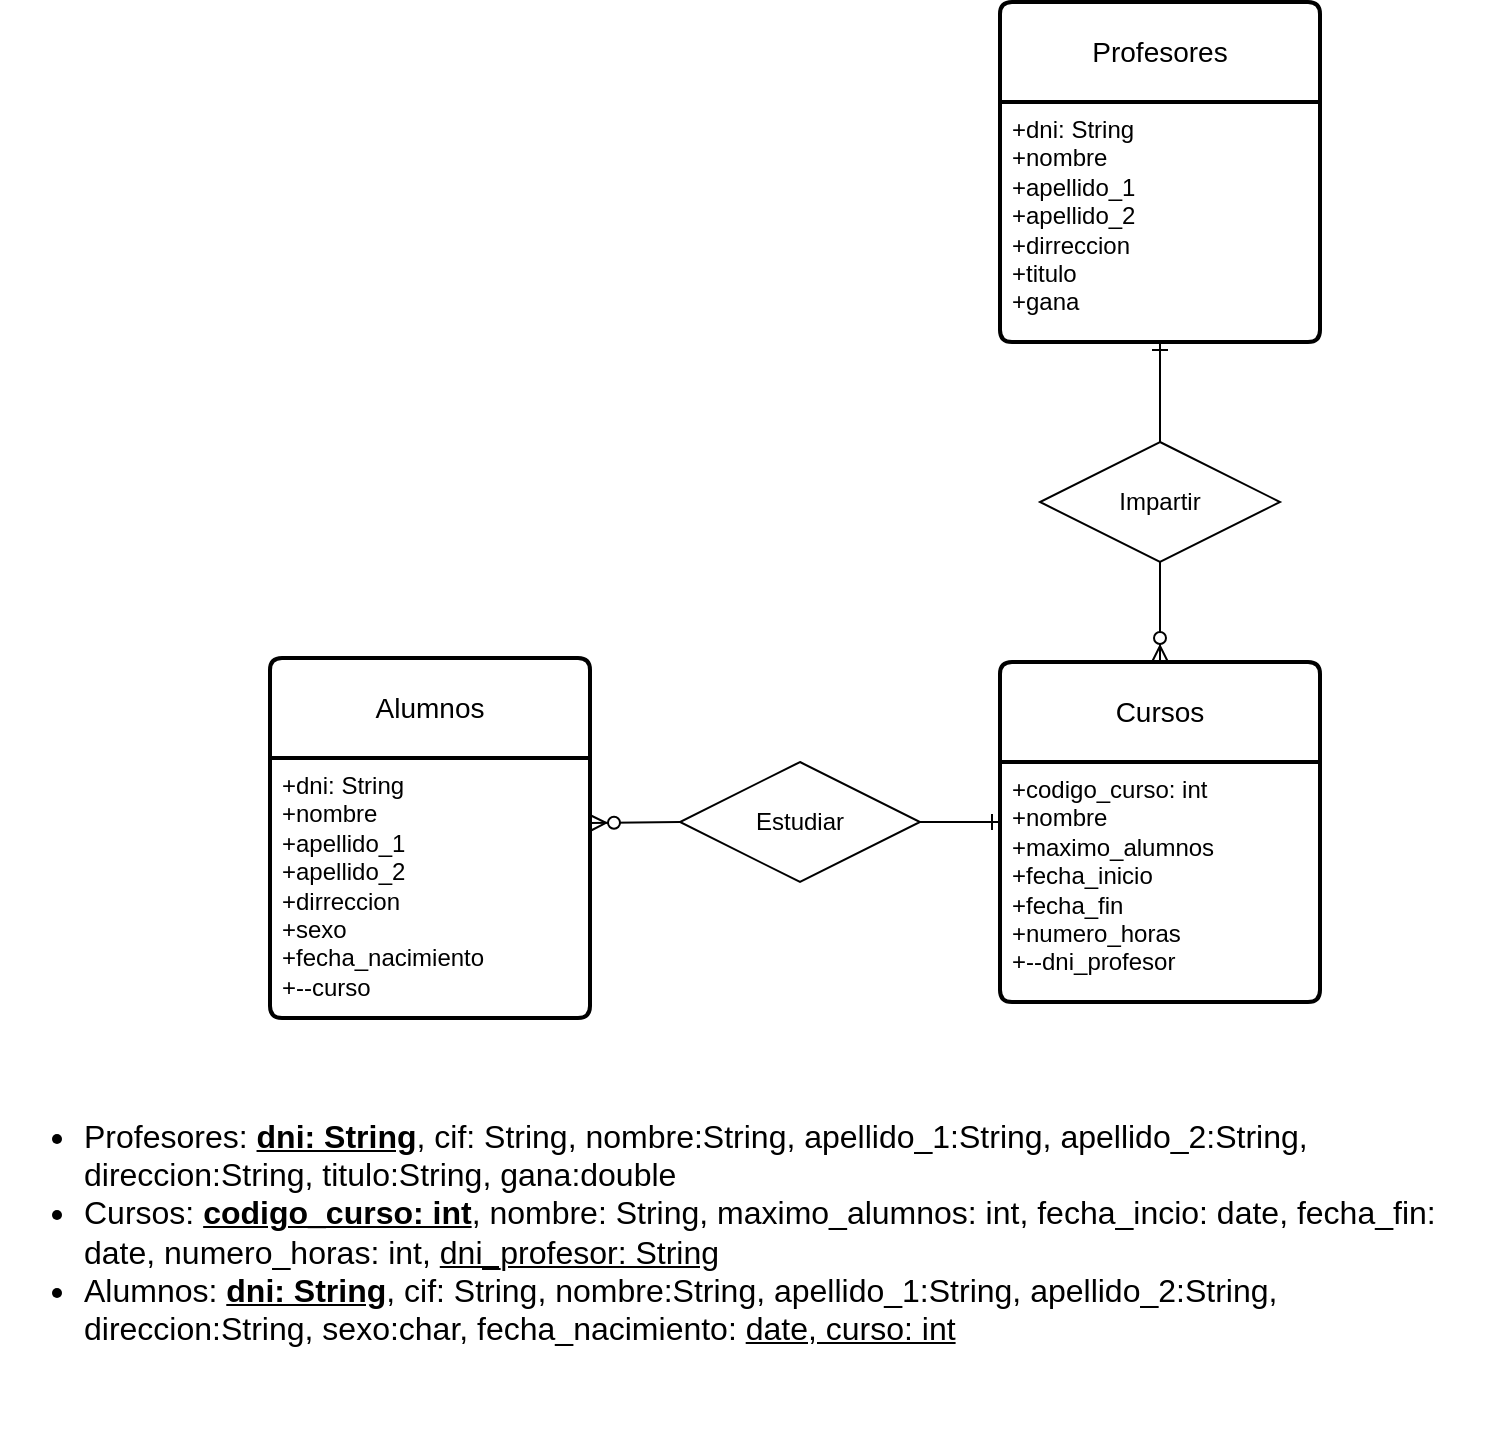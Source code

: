 <mxfile version="22.0.5" type="github">
  <diagram id="R2lEEEUBdFMjLlhIrx00" name="Page-1">
    <mxGraphModel dx="1843" dy="774" grid="1" gridSize="10" guides="1" tooltips="1" connect="1" arrows="1" fold="1" page="1" pageScale="1" pageWidth="850" pageHeight="1100" math="0" shadow="0" extFonts="Permanent Marker^https://fonts.googleapis.com/css?family=Permanent+Marker">
      <root>
        <mxCell id="0" />
        <mxCell id="1" parent="0" />
        <mxCell id="aaNarSgUFvnBXzpEQc9T-1" value="Alumnos" style="swimlane;childLayout=stackLayout;horizontal=1;startSize=50;horizontalStack=0;rounded=1;fontSize=14;fontStyle=0;strokeWidth=2;resizeParent=0;resizeLast=1;shadow=0;dashed=0;align=center;arcSize=4;whiteSpace=wrap;html=1;" parent="1" vertex="1">
          <mxGeometry x="185" y="388" width="160" height="180" as="geometry" />
        </mxCell>
        <mxCell id="aaNarSgUFvnBXzpEQc9T-2" value="+dni: String&lt;br&gt;+nombre&lt;br&gt;+apellido_1&lt;br&gt;+apellido_2&lt;br&gt;+dirreccion&lt;br&gt;+sexo&lt;br&gt;+fecha_nacimiento&lt;br&gt;+--curso" style="align=left;strokeColor=none;fillColor=none;spacingLeft=4;fontSize=12;verticalAlign=top;resizable=0;rotatable=0;part=1;html=1;" parent="aaNarSgUFvnBXzpEQc9T-1" vertex="1">
          <mxGeometry y="50" width="160" height="130" as="geometry" />
        </mxCell>
        <mxCell id="aaNarSgUFvnBXzpEQc9T-3" value="Cursos" style="swimlane;childLayout=stackLayout;horizontal=1;startSize=50;horizontalStack=0;rounded=1;fontSize=14;fontStyle=0;strokeWidth=2;resizeParent=0;resizeLast=1;shadow=0;dashed=0;align=center;arcSize=4;whiteSpace=wrap;html=1;" parent="1" vertex="1">
          <mxGeometry x="550" y="390" width="160" height="170" as="geometry" />
        </mxCell>
        <mxCell id="aaNarSgUFvnBXzpEQc9T-4" value="+codigo_curso: int&lt;br&gt;+nombre&lt;br&gt;+maximo_alumnos&lt;br&gt;+fecha_inicio&lt;br&gt;+fecha_fin&lt;br&gt;+numero_horas&lt;br&gt;+--dni_profesor" style="align=left;strokeColor=none;fillColor=none;spacingLeft=4;fontSize=12;verticalAlign=top;resizable=0;rotatable=0;part=1;html=1;" parent="aaNarSgUFvnBXzpEQc9T-3" vertex="1">
          <mxGeometry y="50" width="160" height="120" as="geometry" />
        </mxCell>
        <mxCell id="aaNarSgUFvnBXzpEQc9T-5" value="Profesores" style="swimlane;childLayout=stackLayout;horizontal=1;startSize=50;horizontalStack=0;rounded=1;fontSize=14;fontStyle=0;strokeWidth=2;resizeParent=0;resizeLast=1;shadow=0;dashed=0;align=center;arcSize=4;whiteSpace=wrap;html=1;" parent="1" vertex="1">
          <mxGeometry x="550" y="60" width="160" height="170" as="geometry" />
        </mxCell>
        <mxCell id="aaNarSgUFvnBXzpEQc9T-6" value="+dni: String&lt;br style=&quot;border-color: var(--border-color);&quot;&gt;+nombre&lt;br style=&quot;border-color: var(--border-color);&quot;&gt;+apellido_1&lt;br style=&quot;border-color: var(--border-color);&quot;&gt;+apellido_2&lt;br style=&quot;border-color: var(--border-color);&quot;&gt;+dirreccion&lt;br&gt;+titulo&lt;br&gt;+gana" style="align=left;strokeColor=none;fillColor=none;spacingLeft=4;fontSize=12;verticalAlign=top;resizable=0;rotatable=0;part=1;html=1;" parent="aaNarSgUFvnBXzpEQc9T-5" vertex="1">
          <mxGeometry y="50" width="160" height="120" as="geometry" />
        </mxCell>
        <mxCell id="aaNarSgUFvnBXzpEQc9T-8" value="Estudiar" style="shape=rhombus;perimeter=rhombusPerimeter;whiteSpace=wrap;html=1;align=center;" parent="1" vertex="1">
          <mxGeometry x="390" y="440" width="120" height="60" as="geometry" />
        </mxCell>
        <mxCell id="aaNarSgUFvnBXzpEQc9T-9" value="Impartir" style="shape=rhombus;perimeter=rhombusPerimeter;whiteSpace=wrap;html=1;align=center;" parent="1" vertex="1">
          <mxGeometry x="570" y="280" width="120" height="60" as="geometry" />
        </mxCell>
        <mxCell id="aaNarSgUFvnBXzpEQc9T-10" value="" style="fontSize=12;html=1;endArrow=ERone;endFill=1;rounded=0;entryX=0.5;entryY=1;entryDx=0;entryDy=0;exitX=0.5;exitY=0;exitDx=0;exitDy=0;" parent="1" source="aaNarSgUFvnBXzpEQc9T-9" target="aaNarSgUFvnBXzpEQc9T-6" edge="1">
          <mxGeometry width="100" height="100" relative="1" as="geometry">
            <mxPoint x="700" y="360" as="sourcePoint" />
            <mxPoint x="800" y="260" as="targetPoint" />
          </mxGeometry>
        </mxCell>
        <mxCell id="aaNarSgUFvnBXzpEQc9T-13" value="" style="fontSize=12;html=1;endArrow=ERzeroToMany;endFill=1;rounded=0;exitX=0.5;exitY=1;exitDx=0;exitDy=0;entryX=0.5;entryY=0;entryDx=0;entryDy=0;" parent="1" source="aaNarSgUFvnBXzpEQc9T-9" target="aaNarSgUFvnBXzpEQc9T-3" edge="1">
          <mxGeometry width="100" height="100" relative="1" as="geometry">
            <mxPoint x="690" y="400" as="sourcePoint" />
            <mxPoint x="790" y="300" as="targetPoint" />
          </mxGeometry>
        </mxCell>
        <mxCell id="aaNarSgUFvnBXzpEQc9T-14" value="" style="fontSize=12;html=1;endArrow=ERone;endFill=1;rounded=0;entryX=0;entryY=0.25;entryDx=0;entryDy=0;exitX=1;exitY=0.5;exitDx=0;exitDy=0;" parent="1" source="aaNarSgUFvnBXzpEQc9T-8" target="aaNarSgUFvnBXzpEQc9T-4" edge="1">
          <mxGeometry width="100" height="100" relative="1" as="geometry">
            <mxPoint x="640" y="290" as="sourcePoint" />
            <mxPoint x="640" y="240" as="targetPoint" />
          </mxGeometry>
        </mxCell>
        <mxCell id="aaNarSgUFvnBXzpEQc9T-15" value="" style="fontSize=12;html=1;endArrow=ERzeroToMany;endFill=1;rounded=0;exitX=0;exitY=0.5;exitDx=0;exitDy=0;entryX=1;entryY=0.25;entryDx=0;entryDy=0;" parent="1" source="aaNarSgUFvnBXzpEQc9T-8" target="aaNarSgUFvnBXzpEQc9T-2" edge="1">
          <mxGeometry width="100" height="100" relative="1" as="geometry">
            <mxPoint x="640" y="350" as="sourcePoint" />
            <mxPoint x="640" y="400" as="targetPoint" />
          </mxGeometry>
        </mxCell>
        <mxCell id="aaNarSgUFvnBXzpEQc9T-16" value="&lt;ul style=&quot;font-size: 16px;&quot;&gt;&lt;li style=&quot;border-color: var(--border-color);&quot;&gt;Profesores:&amp;nbsp;&lt;u style=&quot;border-color: var(--border-color); font-weight: bold;&quot;&gt;dni: String&lt;/u&gt;, cif: String, nombre:String, apellido_1:String, apellido_2:String, direccion:String, titulo:String, gana:double&lt;/li&gt;&lt;li style=&quot;border-color: var(--border-color);&quot;&gt;Cursos:&amp;nbsp;&lt;u style=&quot;border-color: var(--border-color); font-weight: bold;&quot;&gt;codigo_curso: int&lt;/u&gt;, nombre: String, maximo_alumnos: int, fecha_incio: date, fecha_fin: date, numero_horas: int, &lt;u&gt;dni_profesor: String&lt;/u&gt;&lt;/li&gt;&lt;li style=&quot;border-color: var(--border-color);&quot;&gt;Alumnos:&amp;nbsp;&lt;u style=&quot;border-color: var(--border-color); font-weight: bold;&quot;&gt;dni: String&lt;/u&gt;, cif: String, nombre:String, apellido_1:String, apellido_2:String, direccion:String, sexo:char, fecha_nacimiento: &lt;u&gt;date, curso: int&lt;/u&gt;&lt;/li&gt;&lt;/ul&gt;" style="text;strokeColor=none;fillColor=none;html=1;whiteSpace=wrap;verticalAlign=middle;overflow=hidden;" parent="1" vertex="1">
          <mxGeometry x="50" y="570" width="750" height="210" as="geometry" />
        </mxCell>
      </root>
    </mxGraphModel>
  </diagram>
</mxfile>
